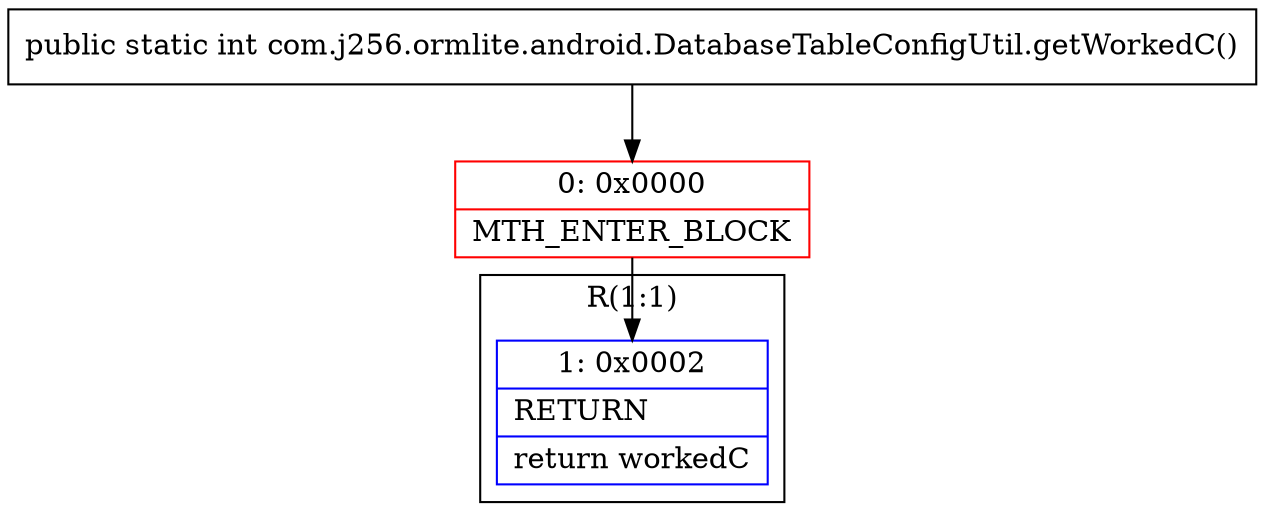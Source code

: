 digraph "CFG forcom.j256.ormlite.android.DatabaseTableConfigUtil.getWorkedC()I" {
subgraph cluster_Region_1076211492 {
label = "R(1:1)";
node [shape=record,color=blue];
Node_1 [shape=record,label="{1\:\ 0x0002|RETURN\l|return workedC\l}"];
}
Node_0 [shape=record,color=red,label="{0\:\ 0x0000|MTH_ENTER_BLOCK\l}"];
MethodNode[shape=record,label="{public static int com.j256.ormlite.android.DatabaseTableConfigUtil.getWorkedC() }"];
MethodNode -> Node_0;
Node_0 -> Node_1;
}

